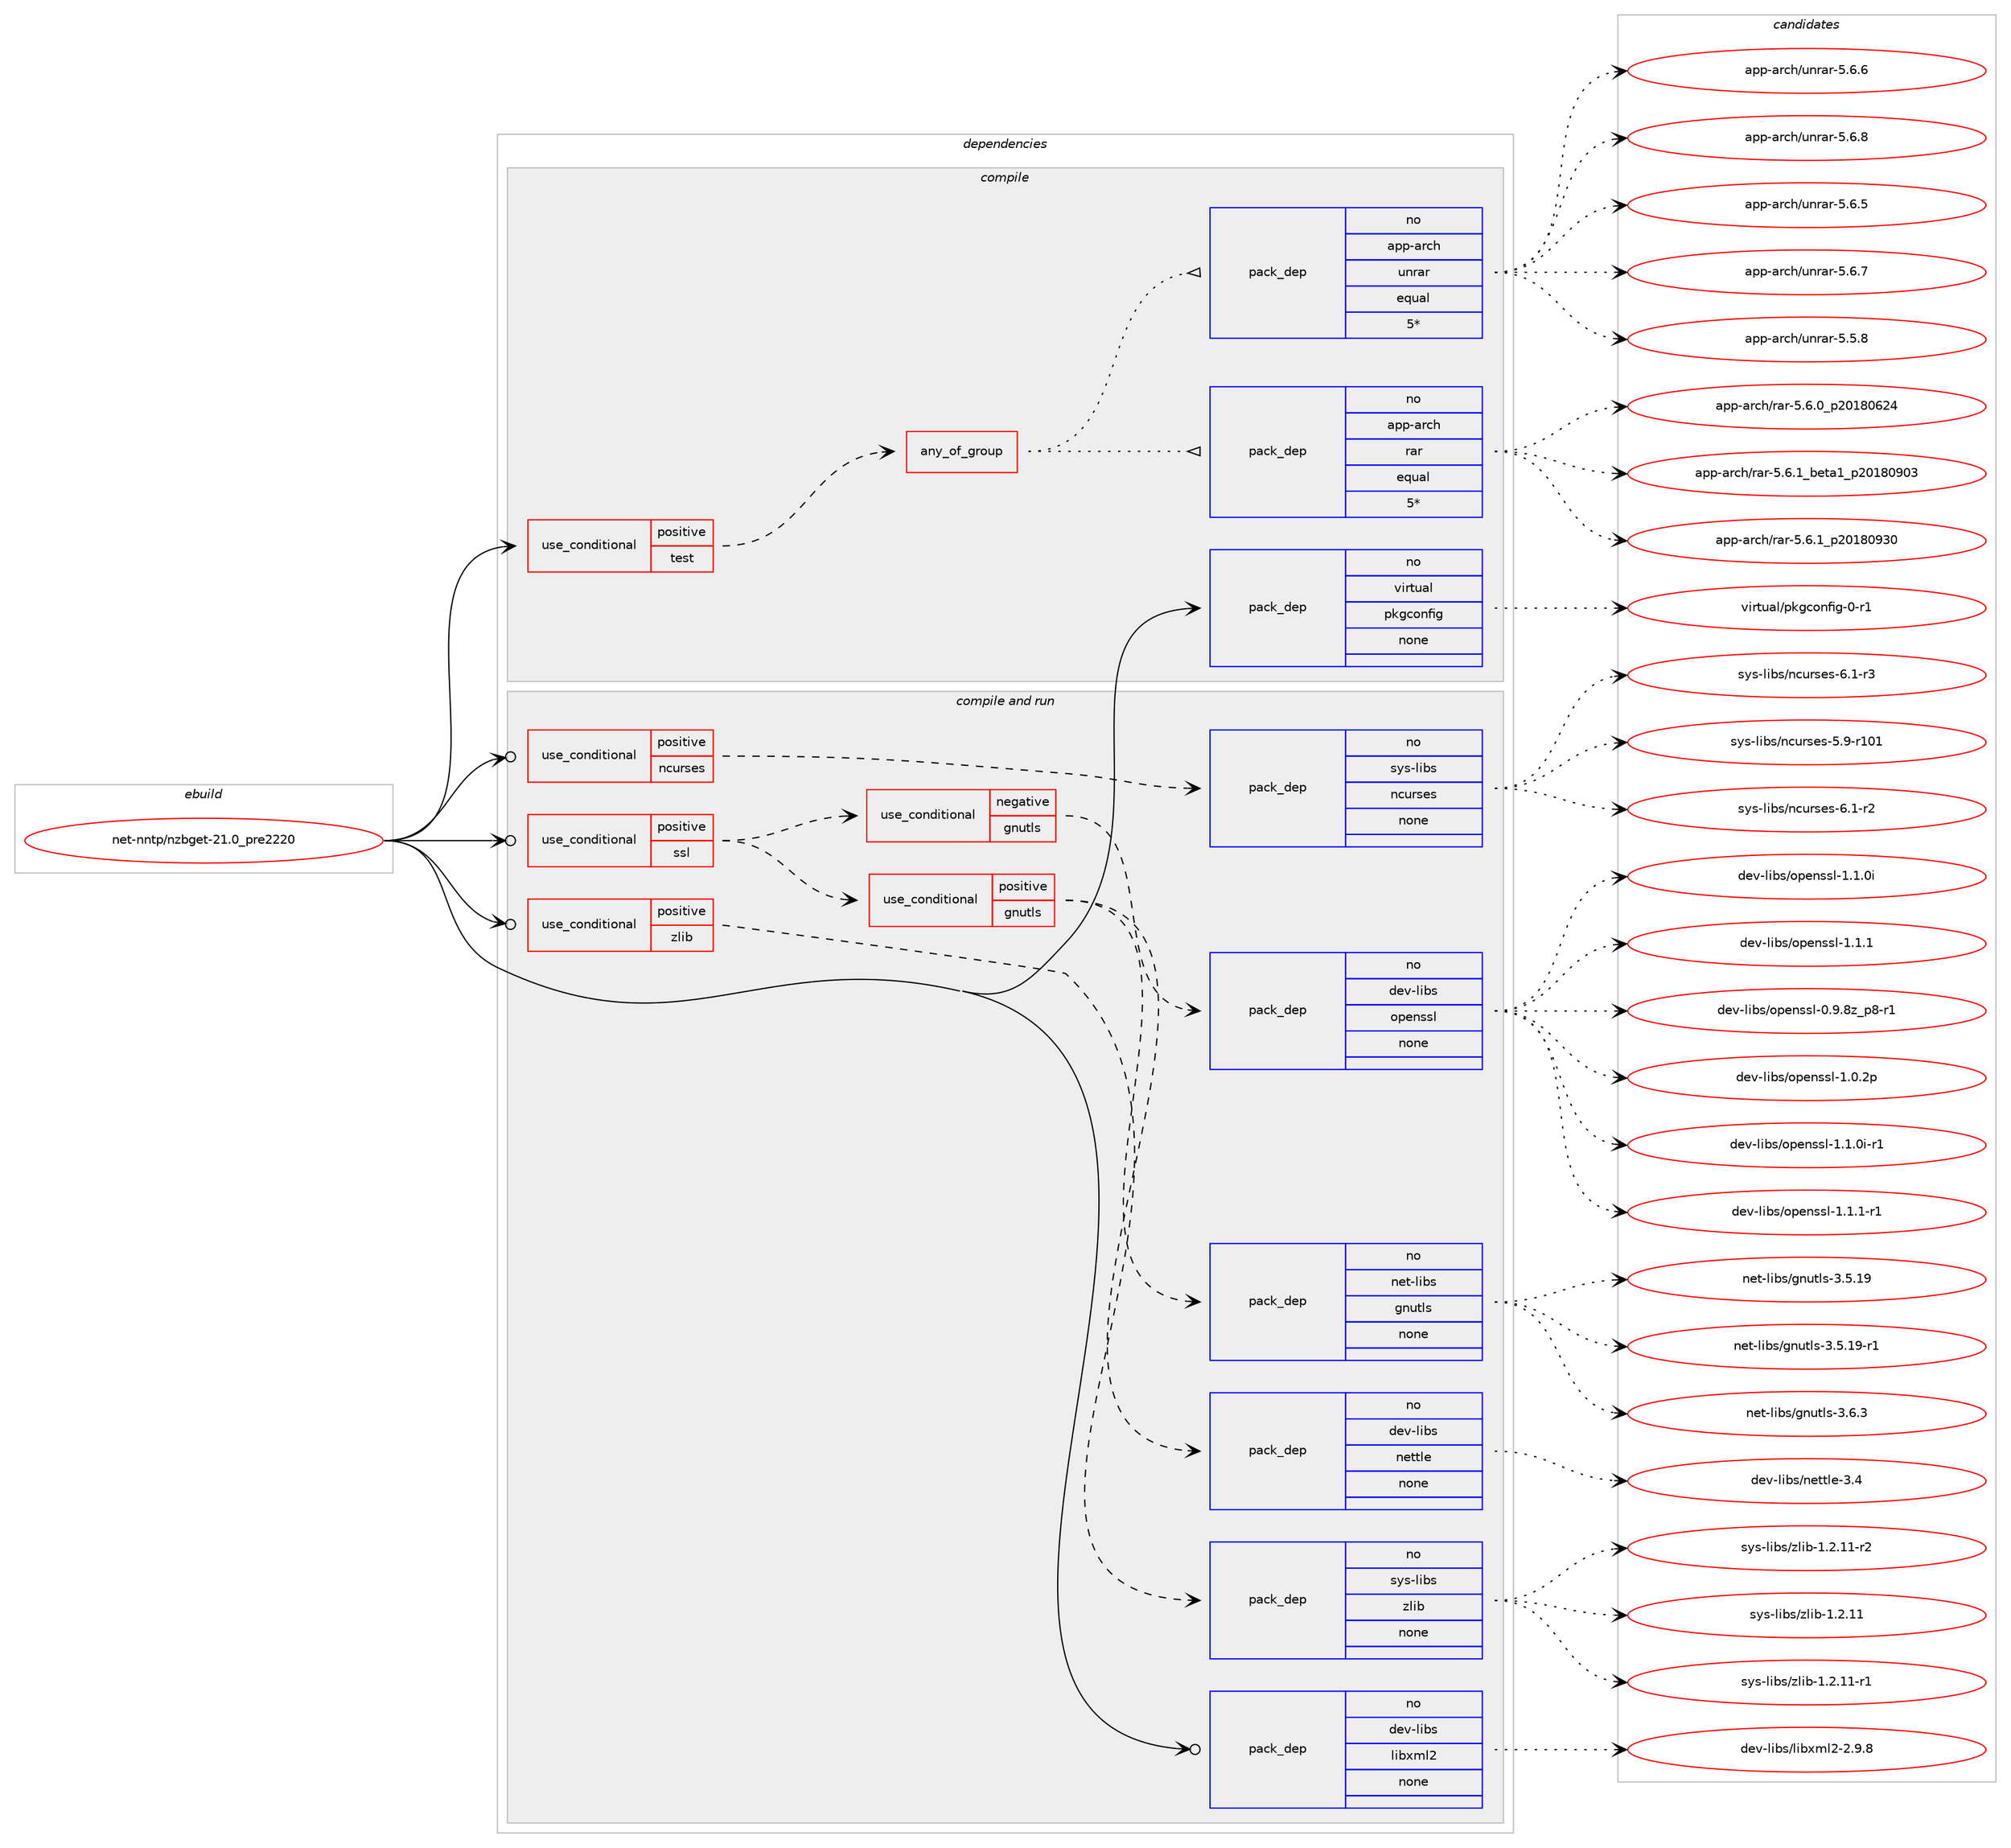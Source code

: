 digraph prolog {

# *************
# Graph options
# *************

newrank=true;
concentrate=true;
compound=true;
graph [rankdir=LR,fontname=Helvetica,fontsize=10,ranksep=1.5];#, ranksep=2.5, nodesep=0.2];
edge  [arrowhead=vee];
node  [fontname=Helvetica,fontsize=10];

# **********
# The ebuild
# **********

subgraph cluster_leftcol {
color=gray;
rank=same;
label=<<i>ebuild</i>>;
id [label="net-nntp/nzbget-21.0_pre2220", color=red, width=4, href="../net-nntp/nzbget-21.0_pre2220.svg"];
}

# ****************
# The dependencies
# ****************

subgraph cluster_midcol {
color=gray;
label=<<i>dependencies</i>>;
subgraph cluster_compile {
fillcolor="#eeeeee";
style=filled;
label=<<i>compile</i>>;
subgraph cond1296 {
dependency7408 [label=<<TABLE BORDER="0" CELLBORDER="1" CELLSPACING="0" CELLPADDING="4"><TR><TD ROWSPAN="3" CELLPADDING="10">use_conditional</TD></TR><TR><TD>positive</TD></TR><TR><TD>test</TD></TR></TABLE>>, shape=none, color=red];
subgraph any182 {
dependency7409 [label=<<TABLE BORDER="0" CELLBORDER="1" CELLSPACING="0" CELLPADDING="4"><TR><TD CELLPADDING="10">any_of_group</TD></TR></TABLE>>, shape=none, color=red];subgraph pack5921 {
dependency7410 [label=<<TABLE BORDER="0" CELLBORDER="1" CELLSPACING="0" CELLPADDING="4" WIDTH="220"><TR><TD ROWSPAN="6" CELLPADDING="30">pack_dep</TD></TR><TR><TD WIDTH="110">no</TD></TR><TR><TD>app-arch</TD></TR><TR><TD>rar</TD></TR><TR><TD>equal</TD></TR><TR><TD>5*</TD></TR></TABLE>>, shape=none, color=blue];
}
dependency7409:e -> dependency7410:w [weight=20,style="dotted",arrowhead="oinv"];
subgraph pack5922 {
dependency7411 [label=<<TABLE BORDER="0" CELLBORDER="1" CELLSPACING="0" CELLPADDING="4" WIDTH="220"><TR><TD ROWSPAN="6" CELLPADDING="30">pack_dep</TD></TR><TR><TD WIDTH="110">no</TD></TR><TR><TD>app-arch</TD></TR><TR><TD>unrar</TD></TR><TR><TD>equal</TD></TR><TR><TD>5*</TD></TR></TABLE>>, shape=none, color=blue];
}
dependency7409:e -> dependency7411:w [weight=20,style="dotted",arrowhead="oinv"];
}
dependency7408:e -> dependency7409:w [weight=20,style="dashed",arrowhead="vee"];
}
id:e -> dependency7408:w [weight=20,style="solid",arrowhead="vee"];
subgraph pack5923 {
dependency7412 [label=<<TABLE BORDER="0" CELLBORDER="1" CELLSPACING="0" CELLPADDING="4" WIDTH="220"><TR><TD ROWSPAN="6" CELLPADDING="30">pack_dep</TD></TR><TR><TD WIDTH="110">no</TD></TR><TR><TD>virtual</TD></TR><TR><TD>pkgconfig</TD></TR><TR><TD>none</TD></TR><TR><TD></TD></TR></TABLE>>, shape=none, color=blue];
}
id:e -> dependency7412:w [weight=20,style="solid",arrowhead="vee"];
}
subgraph cluster_compileandrun {
fillcolor="#eeeeee";
style=filled;
label=<<i>compile and run</i>>;
subgraph cond1297 {
dependency7413 [label=<<TABLE BORDER="0" CELLBORDER="1" CELLSPACING="0" CELLPADDING="4"><TR><TD ROWSPAN="3" CELLPADDING="10">use_conditional</TD></TR><TR><TD>positive</TD></TR><TR><TD>ncurses</TD></TR></TABLE>>, shape=none, color=red];
subgraph pack5924 {
dependency7414 [label=<<TABLE BORDER="0" CELLBORDER="1" CELLSPACING="0" CELLPADDING="4" WIDTH="220"><TR><TD ROWSPAN="6" CELLPADDING="30">pack_dep</TD></TR><TR><TD WIDTH="110">no</TD></TR><TR><TD>sys-libs</TD></TR><TR><TD>ncurses</TD></TR><TR><TD>none</TD></TR><TR><TD></TD></TR></TABLE>>, shape=none, color=blue];
}
dependency7413:e -> dependency7414:w [weight=20,style="dashed",arrowhead="vee"];
}
id:e -> dependency7413:w [weight=20,style="solid",arrowhead="odotvee"];
subgraph cond1298 {
dependency7415 [label=<<TABLE BORDER="0" CELLBORDER="1" CELLSPACING="0" CELLPADDING="4"><TR><TD ROWSPAN="3" CELLPADDING="10">use_conditional</TD></TR><TR><TD>positive</TD></TR><TR><TD>ssl</TD></TR></TABLE>>, shape=none, color=red];
subgraph cond1299 {
dependency7416 [label=<<TABLE BORDER="0" CELLBORDER="1" CELLSPACING="0" CELLPADDING="4"><TR><TD ROWSPAN="3" CELLPADDING="10">use_conditional</TD></TR><TR><TD>positive</TD></TR><TR><TD>gnutls</TD></TR></TABLE>>, shape=none, color=red];
subgraph pack5925 {
dependency7417 [label=<<TABLE BORDER="0" CELLBORDER="1" CELLSPACING="0" CELLPADDING="4" WIDTH="220"><TR><TD ROWSPAN="6" CELLPADDING="30">pack_dep</TD></TR><TR><TD WIDTH="110">no</TD></TR><TR><TD>net-libs</TD></TR><TR><TD>gnutls</TD></TR><TR><TD>none</TD></TR><TR><TD></TD></TR></TABLE>>, shape=none, color=blue];
}
dependency7416:e -> dependency7417:w [weight=20,style="dashed",arrowhead="vee"];
subgraph pack5926 {
dependency7418 [label=<<TABLE BORDER="0" CELLBORDER="1" CELLSPACING="0" CELLPADDING="4" WIDTH="220"><TR><TD ROWSPAN="6" CELLPADDING="30">pack_dep</TD></TR><TR><TD WIDTH="110">no</TD></TR><TR><TD>dev-libs</TD></TR><TR><TD>nettle</TD></TR><TR><TD>none</TD></TR><TR><TD></TD></TR></TABLE>>, shape=none, color=blue];
}
dependency7416:e -> dependency7418:w [weight=20,style="dashed",arrowhead="vee"];
}
dependency7415:e -> dependency7416:w [weight=20,style="dashed",arrowhead="vee"];
subgraph cond1300 {
dependency7419 [label=<<TABLE BORDER="0" CELLBORDER="1" CELLSPACING="0" CELLPADDING="4"><TR><TD ROWSPAN="3" CELLPADDING="10">use_conditional</TD></TR><TR><TD>negative</TD></TR><TR><TD>gnutls</TD></TR></TABLE>>, shape=none, color=red];
subgraph pack5927 {
dependency7420 [label=<<TABLE BORDER="0" CELLBORDER="1" CELLSPACING="0" CELLPADDING="4" WIDTH="220"><TR><TD ROWSPAN="6" CELLPADDING="30">pack_dep</TD></TR><TR><TD WIDTH="110">no</TD></TR><TR><TD>dev-libs</TD></TR><TR><TD>openssl</TD></TR><TR><TD>none</TD></TR><TR><TD></TD></TR></TABLE>>, shape=none, color=blue];
}
dependency7419:e -> dependency7420:w [weight=20,style="dashed",arrowhead="vee"];
}
dependency7415:e -> dependency7419:w [weight=20,style="dashed",arrowhead="vee"];
}
id:e -> dependency7415:w [weight=20,style="solid",arrowhead="odotvee"];
subgraph cond1301 {
dependency7421 [label=<<TABLE BORDER="0" CELLBORDER="1" CELLSPACING="0" CELLPADDING="4"><TR><TD ROWSPAN="3" CELLPADDING="10">use_conditional</TD></TR><TR><TD>positive</TD></TR><TR><TD>zlib</TD></TR></TABLE>>, shape=none, color=red];
subgraph pack5928 {
dependency7422 [label=<<TABLE BORDER="0" CELLBORDER="1" CELLSPACING="0" CELLPADDING="4" WIDTH="220"><TR><TD ROWSPAN="6" CELLPADDING="30">pack_dep</TD></TR><TR><TD WIDTH="110">no</TD></TR><TR><TD>sys-libs</TD></TR><TR><TD>zlib</TD></TR><TR><TD>none</TD></TR><TR><TD></TD></TR></TABLE>>, shape=none, color=blue];
}
dependency7421:e -> dependency7422:w [weight=20,style="dashed",arrowhead="vee"];
}
id:e -> dependency7421:w [weight=20,style="solid",arrowhead="odotvee"];
subgraph pack5929 {
dependency7423 [label=<<TABLE BORDER="0" CELLBORDER="1" CELLSPACING="0" CELLPADDING="4" WIDTH="220"><TR><TD ROWSPAN="6" CELLPADDING="30">pack_dep</TD></TR><TR><TD WIDTH="110">no</TD></TR><TR><TD>dev-libs</TD></TR><TR><TD>libxml2</TD></TR><TR><TD>none</TD></TR><TR><TD></TD></TR></TABLE>>, shape=none, color=blue];
}
id:e -> dependency7423:w [weight=20,style="solid",arrowhead="odotvee"];
}
subgraph cluster_run {
fillcolor="#eeeeee";
style=filled;
label=<<i>run</i>>;
}
}

# **************
# The candidates
# **************

subgraph cluster_choices {
rank=same;
color=gray;
label=<<i>candidates</i>>;

subgraph choice5921 {
color=black;
nodesep=1;
choice971121124597114991044711497114455346544648951125048495648545052 [label="app-arch/rar-5.6.0_p20180624", color=red, width=4,href="../app-arch/rar-5.6.0_p20180624.svg"];
choice97112112459711499104471149711445534654464995981011169749951125048495648574851 [label="app-arch/rar-5.6.1_beta1_p20180903", color=red, width=4,href="../app-arch/rar-5.6.1_beta1_p20180903.svg"];
choice971121124597114991044711497114455346544649951125048495648575148 [label="app-arch/rar-5.6.1_p20180930", color=red, width=4,href="../app-arch/rar-5.6.1_p20180930.svg"];
dependency7410:e -> choice971121124597114991044711497114455346544648951125048495648545052:w [style=dotted,weight="100"];
dependency7410:e -> choice97112112459711499104471149711445534654464995981011169749951125048495648574851:w [style=dotted,weight="100"];
dependency7410:e -> choice971121124597114991044711497114455346544649951125048495648575148:w [style=dotted,weight="100"];
}
subgraph choice5922 {
color=black;
nodesep=1;
choice971121124597114991044711711011497114455346544653 [label="app-arch/unrar-5.6.5", color=red, width=4,href="../app-arch/unrar-5.6.5.svg"];
choice971121124597114991044711711011497114455346544655 [label="app-arch/unrar-5.6.7", color=red, width=4,href="../app-arch/unrar-5.6.7.svg"];
choice971121124597114991044711711011497114455346534656 [label="app-arch/unrar-5.5.8", color=red, width=4,href="../app-arch/unrar-5.5.8.svg"];
choice971121124597114991044711711011497114455346544654 [label="app-arch/unrar-5.6.6", color=red, width=4,href="../app-arch/unrar-5.6.6.svg"];
choice971121124597114991044711711011497114455346544656 [label="app-arch/unrar-5.6.8", color=red, width=4,href="../app-arch/unrar-5.6.8.svg"];
dependency7411:e -> choice971121124597114991044711711011497114455346544653:w [style=dotted,weight="100"];
dependency7411:e -> choice971121124597114991044711711011497114455346544655:w [style=dotted,weight="100"];
dependency7411:e -> choice971121124597114991044711711011497114455346534656:w [style=dotted,weight="100"];
dependency7411:e -> choice971121124597114991044711711011497114455346544654:w [style=dotted,weight="100"];
dependency7411:e -> choice971121124597114991044711711011497114455346544656:w [style=dotted,weight="100"];
}
subgraph choice5923 {
color=black;
nodesep=1;
choice11810511411611797108471121071039911111010210510345484511449 [label="virtual/pkgconfig-0-r1", color=red, width=4,href="../virtual/pkgconfig-0-r1.svg"];
dependency7412:e -> choice11810511411611797108471121071039911111010210510345484511449:w [style=dotted,weight="100"];
}
subgraph choice5924 {
color=black;
nodesep=1;
choice115121115451081059811547110991171141151011154553465745114494849 [label="sys-libs/ncurses-5.9-r101", color=red, width=4,href="../sys-libs/ncurses-5.9-r101.svg"];
choice11512111545108105981154711099117114115101115455446494511450 [label="sys-libs/ncurses-6.1-r2", color=red, width=4,href="../sys-libs/ncurses-6.1-r2.svg"];
choice11512111545108105981154711099117114115101115455446494511451 [label="sys-libs/ncurses-6.1-r3", color=red, width=4,href="../sys-libs/ncurses-6.1-r3.svg"];
dependency7414:e -> choice115121115451081059811547110991171141151011154553465745114494849:w [style=dotted,weight="100"];
dependency7414:e -> choice11512111545108105981154711099117114115101115455446494511450:w [style=dotted,weight="100"];
dependency7414:e -> choice11512111545108105981154711099117114115101115455446494511451:w [style=dotted,weight="100"];
}
subgraph choice5925 {
color=black;
nodesep=1;
choice11010111645108105981154710311011711610811545514653464957 [label="net-libs/gnutls-3.5.19", color=red, width=4,href="../net-libs/gnutls-3.5.19.svg"];
choice110101116451081059811547103110117116108115455146534649574511449 [label="net-libs/gnutls-3.5.19-r1", color=red, width=4,href="../net-libs/gnutls-3.5.19-r1.svg"];
choice110101116451081059811547103110117116108115455146544651 [label="net-libs/gnutls-3.6.3", color=red, width=4,href="../net-libs/gnutls-3.6.3.svg"];
dependency7417:e -> choice11010111645108105981154710311011711610811545514653464957:w [style=dotted,weight="100"];
dependency7417:e -> choice110101116451081059811547103110117116108115455146534649574511449:w [style=dotted,weight="100"];
dependency7417:e -> choice110101116451081059811547103110117116108115455146544651:w [style=dotted,weight="100"];
}
subgraph choice5926 {
color=black;
nodesep=1;
choice10010111845108105981154711010111611610810145514652 [label="dev-libs/nettle-3.4", color=red, width=4,href="../dev-libs/nettle-3.4.svg"];
dependency7418:e -> choice10010111845108105981154711010111611610810145514652:w [style=dotted,weight="100"];
}
subgraph choice5927 {
color=black;
nodesep=1;
choice100101118451081059811547111112101110115115108454946494648105 [label="dev-libs/openssl-1.1.0i", color=red, width=4,href="../dev-libs/openssl-1.1.0i.svg"];
choice100101118451081059811547111112101110115115108454946494649 [label="dev-libs/openssl-1.1.1", color=red, width=4,href="../dev-libs/openssl-1.1.1.svg"];
choice10010111845108105981154711111210111011511510845484657465612295112564511449 [label="dev-libs/openssl-0.9.8z_p8-r1", color=red, width=4,href="../dev-libs/openssl-0.9.8z_p8-r1.svg"];
choice100101118451081059811547111112101110115115108454946484650112 [label="dev-libs/openssl-1.0.2p", color=red, width=4,href="../dev-libs/openssl-1.0.2p.svg"];
choice1001011184510810598115471111121011101151151084549464946481054511449 [label="dev-libs/openssl-1.1.0i-r1", color=red, width=4,href="../dev-libs/openssl-1.1.0i-r1.svg"];
choice1001011184510810598115471111121011101151151084549464946494511449 [label="dev-libs/openssl-1.1.1-r1", color=red, width=4,href="../dev-libs/openssl-1.1.1-r1.svg"];
dependency7420:e -> choice100101118451081059811547111112101110115115108454946494648105:w [style=dotted,weight="100"];
dependency7420:e -> choice100101118451081059811547111112101110115115108454946494649:w [style=dotted,weight="100"];
dependency7420:e -> choice10010111845108105981154711111210111011511510845484657465612295112564511449:w [style=dotted,weight="100"];
dependency7420:e -> choice100101118451081059811547111112101110115115108454946484650112:w [style=dotted,weight="100"];
dependency7420:e -> choice1001011184510810598115471111121011101151151084549464946481054511449:w [style=dotted,weight="100"];
dependency7420:e -> choice1001011184510810598115471111121011101151151084549464946494511449:w [style=dotted,weight="100"];
}
subgraph choice5928 {
color=black;
nodesep=1;
choice1151211154510810598115471221081059845494650464949 [label="sys-libs/zlib-1.2.11", color=red, width=4,href="../sys-libs/zlib-1.2.11.svg"];
choice11512111545108105981154712210810598454946504649494511449 [label="sys-libs/zlib-1.2.11-r1", color=red, width=4,href="../sys-libs/zlib-1.2.11-r1.svg"];
choice11512111545108105981154712210810598454946504649494511450 [label="sys-libs/zlib-1.2.11-r2", color=red, width=4,href="../sys-libs/zlib-1.2.11-r2.svg"];
dependency7422:e -> choice1151211154510810598115471221081059845494650464949:w [style=dotted,weight="100"];
dependency7422:e -> choice11512111545108105981154712210810598454946504649494511449:w [style=dotted,weight="100"];
dependency7422:e -> choice11512111545108105981154712210810598454946504649494511450:w [style=dotted,weight="100"];
}
subgraph choice5929 {
color=black;
nodesep=1;
choice1001011184510810598115471081059812010910850455046574656 [label="dev-libs/libxml2-2.9.8", color=red, width=4,href="../dev-libs/libxml2-2.9.8.svg"];
dependency7423:e -> choice1001011184510810598115471081059812010910850455046574656:w [style=dotted,weight="100"];
}
}

}
